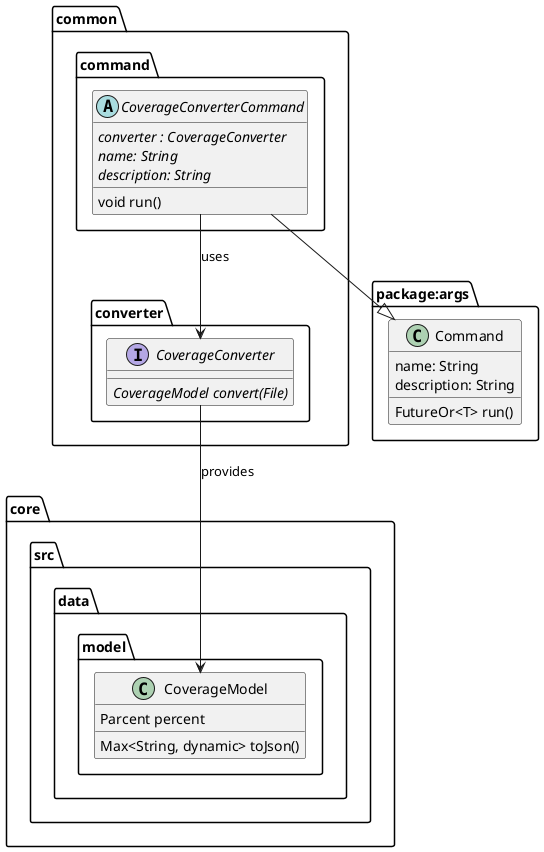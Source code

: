@startuml coverage_interfaces_diagram.puml

package package:args {
    class Command {
        name: String
        description: String
        FutureOr<T> run()
    }
}


package core.src.data.model {
    class CoverageModel {
        Parcent percent
        Max<String, dynamic> toJson()
    }
}


package common {
    package command {
        abstract CoverageConverterCommand {
            {abstract} converter : CoverageConverter
            {abstract} name: String
            {abstract} description: String
            void run()
        }
    }

    package converter {
        interface CoverageConverter {
            {abstract} CoverageModel convert(File)
        }
    }
}

CoverageConverterCommand --|> Command
CoverageConverter --> CoverageModel : provides
CoverageConverterCommand --> CoverageConverter : uses

@enduml
